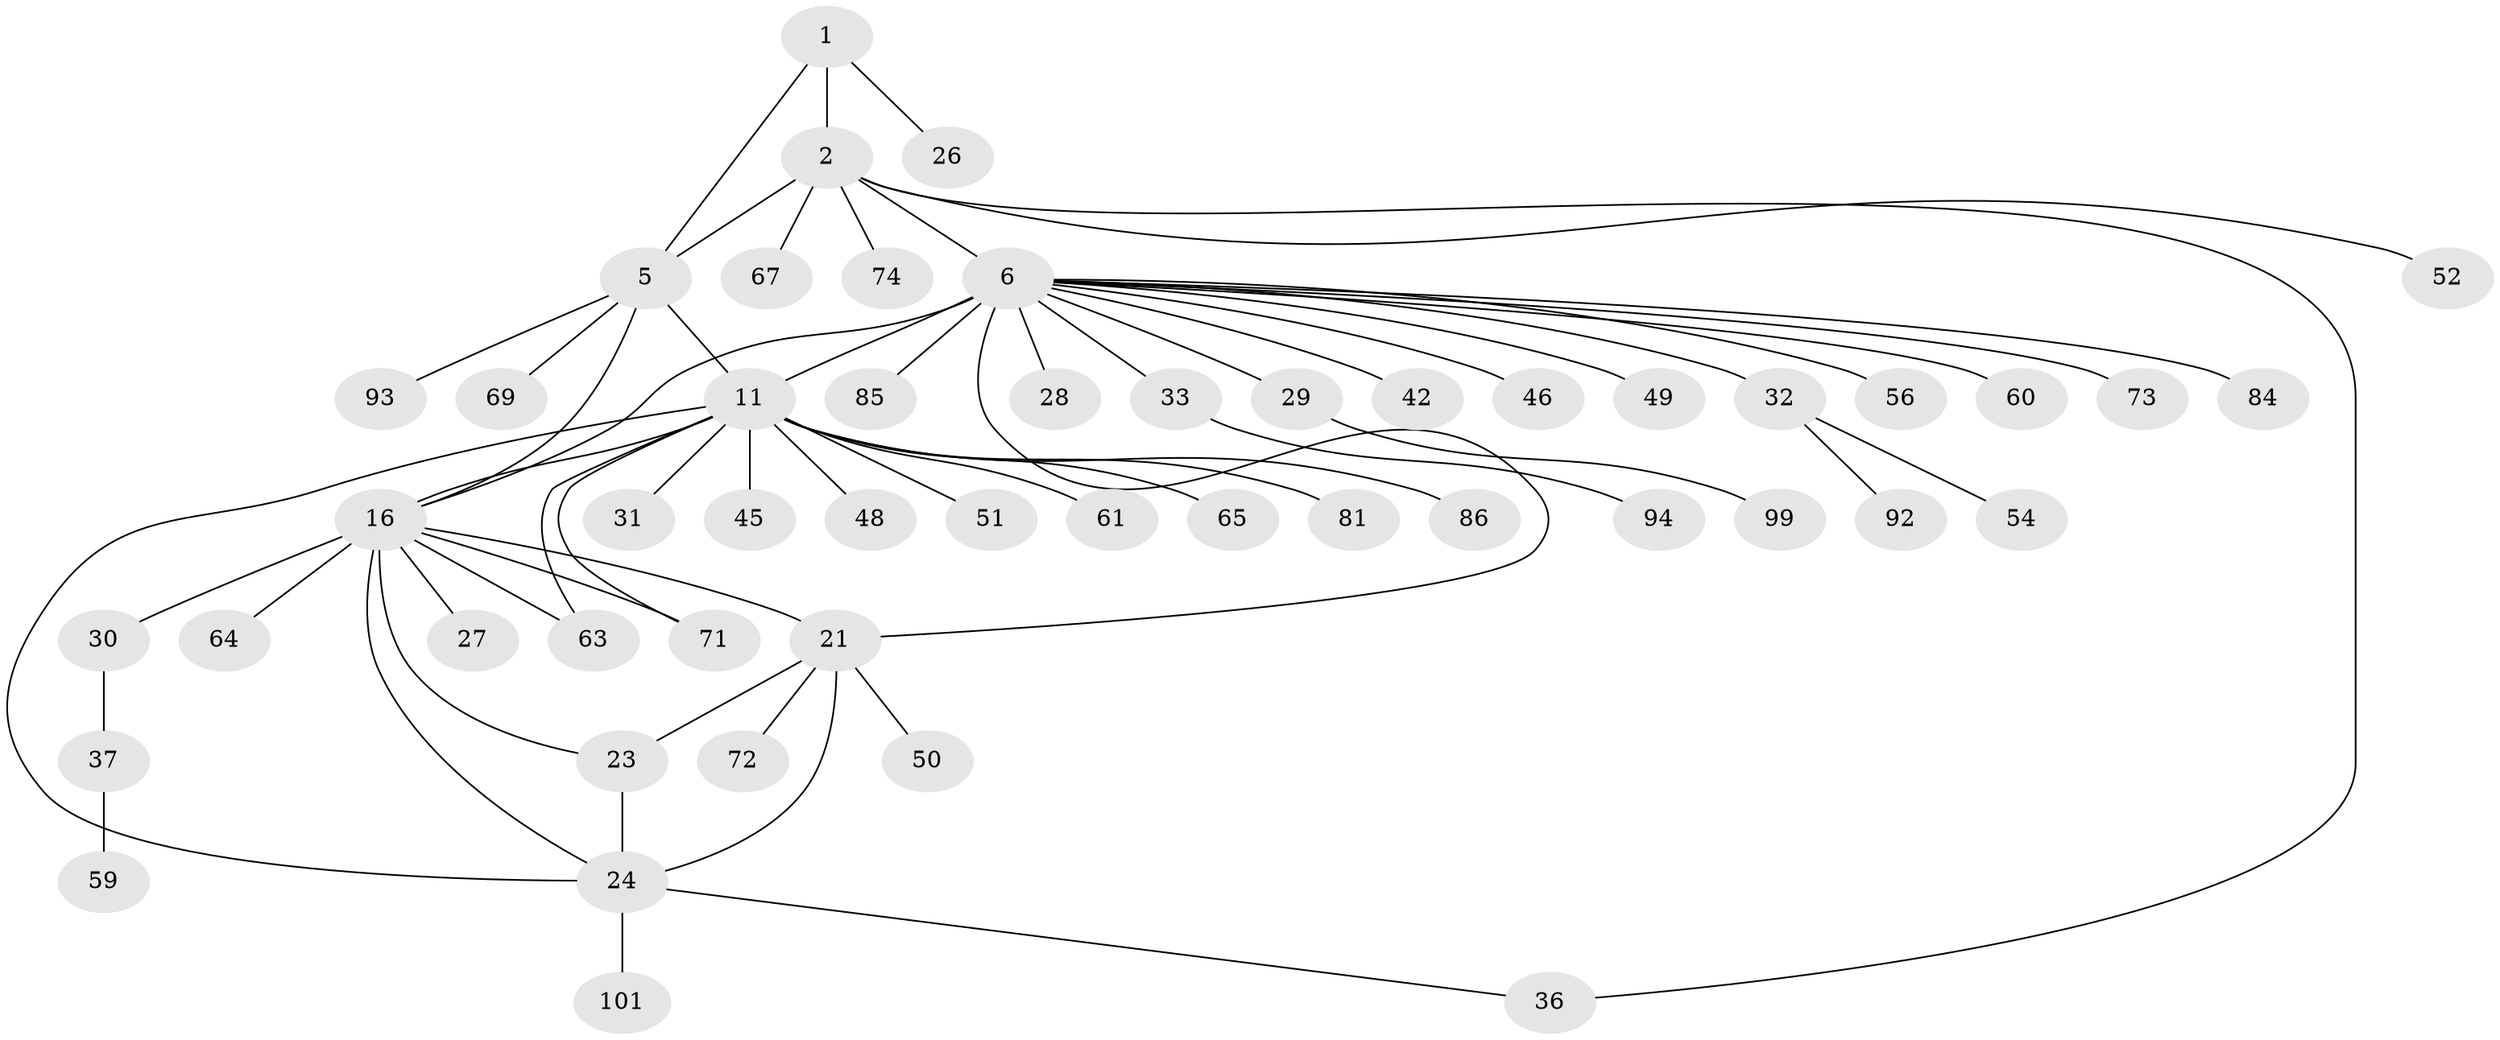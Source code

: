 // original degree distribution, {4: 0.009900990099009901, 9: 0.0297029702970297, 7: 0.07920792079207921, 6: 0.039603960396039604, 8: 0.04950495049504951, 13: 0.009900990099009901, 12: 0.009900990099009901, 5: 0.019801980198019802, 2: 0.13861386138613863, 1: 0.5742574257425742, 3: 0.039603960396039604}
// Generated by graph-tools (version 1.1) at 2025/15/03/09/25 04:15:53]
// undirected, 50 vertices, 61 edges
graph export_dot {
graph [start="1"]
  node [color=gray90,style=filled];
  1 [super="+3"];
  2 [super="+97+4"];
  5;
  6 [super="+91+38+7+10"];
  11 [super="+53+12+78+15"];
  16 [super="+17+40+90+47"];
  21 [super="+89+25"];
  23 [super="+34"];
  24 [super="+44+55"];
  26 [super="+43"];
  27;
  28;
  29;
  30 [super="+80"];
  31;
  32 [super="+41"];
  33;
  36 [super="+39"];
  37;
  42;
  45;
  46;
  48 [super="+88"];
  49;
  50 [super="+62"];
  51;
  52;
  54;
  56;
  59;
  60;
  61;
  63;
  64;
  65;
  67;
  69;
  71;
  72;
  73;
  74;
  81;
  84;
  85;
  86;
  92;
  93;
  94;
  99;
  101;
  1 -- 2 [weight=4];
  1 -- 5 [weight=2];
  1 -- 26;
  2 -- 5 [weight=2];
  2 -- 36;
  2 -- 74;
  2 -- 6 [weight=2];
  2 -- 67;
  2 -- 52;
  5 -- 69;
  5 -- 93;
  5 -- 11;
  5 -- 16;
  6 -- 32;
  6 -- 11 [weight=3];
  6 -- 73;
  6 -- 16 [weight=6];
  6 -- 84;
  6 -- 21;
  6 -- 85;
  6 -- 28;
  6 -- 29;
  6 -- 33;
  6 -- 42;
  6 -- 46;
  6 -- 49;
  6 -- 56;
  6 -- 60;
  11 -- 24 [weight=2];
  11 -- 86;
  11 -- 65;
  11 -- 71;
  11 -- 81;
  11 -- 31;
  11 -- 45;
  11 -- 48;
  11 -- 51;
  11 -- 61;
  11 -- 63;
  11 -- 16;
  16 -- 71;
  16 -- 64;
  16 -- 21 [weight=2];
  16 -- 23;
  16 -- 24;
  16 -- 27;
  16 -- 30;
  16 -- 63;
  21 -- 23 [weight=2];
  21 -- 24 [weight=2];
  21 -- 72;
  21 -- 50;
  23 -- 24;
  24 -- 36;
  24 -- 101;
  29 -- 99;
  30 -- 37;
  32 -- 92;
  32 -- 54;
  33 -- 94;
  37 -- 59;
}

